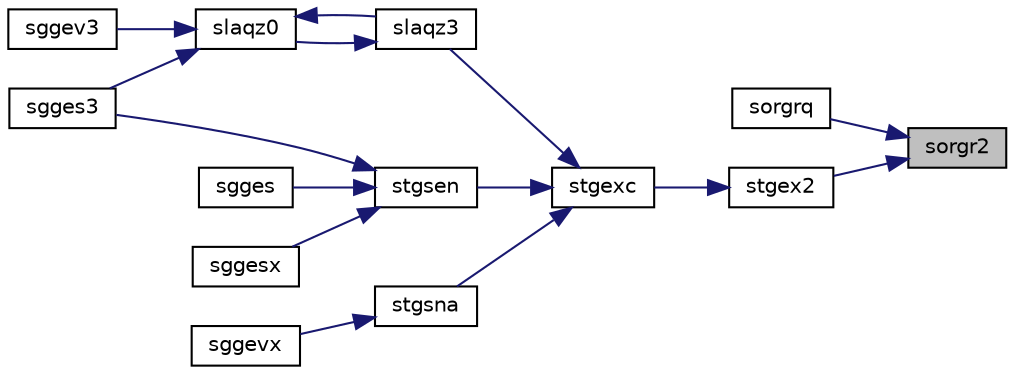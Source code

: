 digraph "sorgr2"
{
 // LATEX_PDF_SIZE
  edge [fontname="Helvetica",fontsize="10",labelfontname="Helvetica",labelfontsize="10"];
  node [fontname="Helvetica",fontsize="10",shape=record];
  rankdir="RL";
  Node1 [label="sorgr2",height=0.2,width=0.4,color="black", fillcolor="grey75", style="filled", fontcolor="black",tooltip="SORGR2 generates all or part of the orthogonal matrix Q from an RQ factorization determined by sgerqf..."];
  Node1 -> Node2 [dir="back",color="midnightblue",fontsize="10",style="solid",fontname="Helvetica"];
  Node2 [label="sorgrq",height=0.2,width=0.4,color="black", fillcolor="white", style="filled",URL="$sorgrq_8f.html#a7fd8055cf8f71f81b11b1d8858343978",tooltip="SORGRQ"];
  Node1 -> Node3 [dir="back",color="midnightblue",fontsize="10",style="solid",fontname="Helvetica"];
  Node3 [label="stgex2",height=0.2,width=0.4,color="black", fillcolor="white", style="filled",URL="$stgex2_8f.html#a291b344e4ed84af6cdba9a6d1efce24b",tooltip="STGEX2 swaps adjacent diagonal blocks in an upper (quasi) triangular matrix pair by an orthogonal equ..."];
  Node3 -> Node4 [dir="back",color="midnightblue",fontsize="10",style="solid",fontname="Helvetica"];
  Node4 [label="stgexc",height=0.2,width=0.4,color="black", fillcolor="white", style="filled",URL="$stgexc_8f.html#a1af98b467b76dca2231f57debae966c5",tooltip="STGEXC"];
  Node4 -> Node5 [dir="back",color="midnightblue",fontsize="10",style="solid",fontname="Helvetica"];
  Node5 [label="slaqz3",height=0.2,width=0.4,color="black", fillcolor="white", style="filled",URL="$slaqz3_8f.html#a8dad4aabc60c0b1cdc76901db8f195e2",tooltip="SLAQZ3"];
  Node5 -> Node6 [dir="back",color="midnightblue",fontsize="10",style="solid",fontname="Helvetica"];
  Node6 [label="slaqz0",height=0.2,width=0.4,color="black", fillcolor="white", style="filled",URL="$slaqz0_8f.html#ad7e1d2d77ede5cb50a673445ea956f49",tooltip="SLAQZ0"];
  Node6 -> Node7 [dir="back",color="midnightblue",fontsize="10",style="solid",fontname="Helvetica"];
  Node7 [label="sgges3",height=0.2,width=0.4,color="black", fillcolor="white", style="filled",URL="$sgges3_8f.html#aa38a73620b45cbe5a9b1803351a28dbb",tooltip="SGGES3 computes the eigenvalues, the Schur form, and, optionally, the matrix of Schur vectors for GE ..."];
  Node6 -> Node8 [dir="back",color="midnightblue",fontsize="10",style="solid",fontname="Helvetica"];
  Node8 [label="sggev3",height=0.2,width=0.4,color="black", fillcolor="white", style="filled",URL="$sggev3_8f.html#a7c33384acda01bd5c62e87213eb2f2f9",tooltip="SGGEV3 computes the eigenvalues and, optionally, the left and/or right eigenvectors for GE matrices (..."];
  Node6 -> Node5 [dir="back",color="midnightblue",fontsize="10",style="solid",fontname="Helvetica"];
  Node4 -> Node9 [dir="back",color="midnightblue",fontsize="10",style="solid",fontname="Helvetica"];
  Node9 [label="stgsen",height=0.2,width=0.4,color="black", fillcolor="white", style="filled",URL="$stgsen_8f.html#a4f229aaf6520b747952147327f94a0d3",tooltip="STGSEN"];
  Node9 -> Node10 [dir="back",color="midnightblue",fontsize="10",style="solid",fontname="Helvetica"];
  Node10 [label="sgges",height=0.2,width=0.4,color="black", fillcolor="white", style="filled",URL="$sgges_8f.html#a6a36f16104f3f8ae8e499cc7efaa2195",tooltip="SGGES computes the eigenvalues, the Schur form, and, optionally, the matrix of Schur vectors for GE m..."];
  Node9 -> Node7 [dir="back",color="midnightblue",fontsize="10",style="solid",fontname="Helvetica"];
  Node9 -> Node11 [dir="back",color="midnightblue",fontsize="10",style="solid",fontname="Helvetica"];
  Node11 [label="sggesx",height=0.2,width=0.4,color="black", fillcolor="white", style="filled",URL="$sggesx_8f.html#ac04eec62b6a153d74e425961e9704fde",tooltip="SGGESX computes the eigenvalues, the Schur form, and, optionally, the matrix of Schur vectors for GE ..."];
  Node4 -> Node12 [dir="back",color="midnightblue",fontsize="10",style="solid",fontname="Helvetica"];
  Node12 [label="stgsna",height=0.2,width=0.4,color="black", fillcolor="white", style="filled",URL="$stgsna_8f.html#a4288220546abeaa11e0fa24d99dae391",tooltip="STGSNA"];
  Node12 -> Node13 [dir="back",color="midnightblue",fontsize="10",style="solid",fontname="Helvetica"];
  Node13 [label="sggevx",height=0.2,width=0.4,color="black", fillcolor="white", style="filled",URL="$sggevx_8f.html#a47ddf03d427ec3f9346253132c26cf96",tooltip="SGGEVX computes the eigenvalues and, optionally, the left and/or right eigenvectors for GE matrices"];
}

